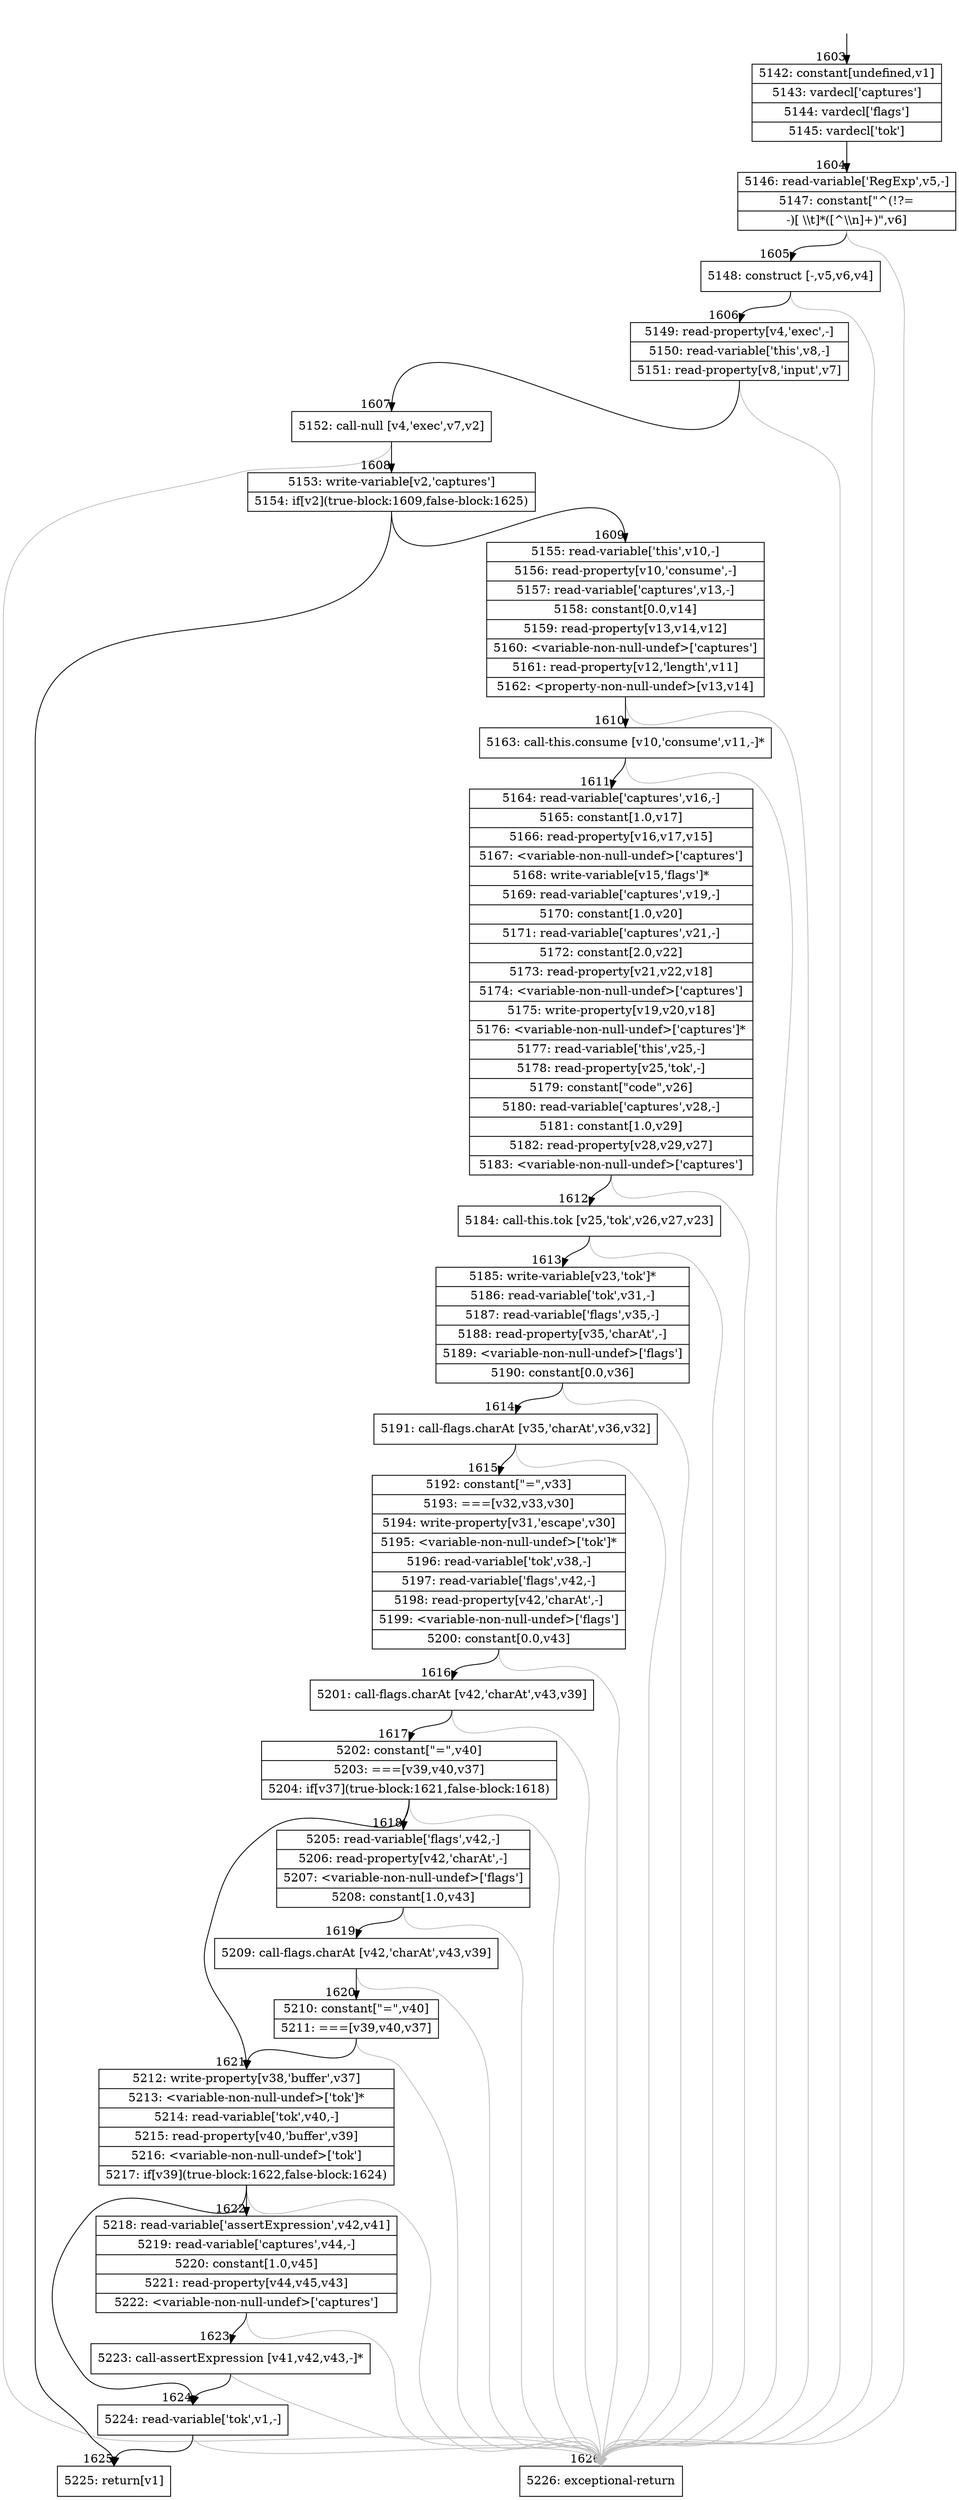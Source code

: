 digraph {
rankdir="TD"
BB_entry95[shape=none,label=""];
BB_entry95 -> BB1603 [tailport=s, headport=n, headlabel="    1603"]
BB1603 [shape=record label="{5142: constant[undefined,v1]|5143: vardecl['captures']|5144: vardecl['flags']|5145: vardecl['tok']}" ] 
BB1603 -> BB1604 [tailport=s, headport=n, headlabel="      1604"]
BB1604 [shape=record label="{5146: read-variable['RegExp',v5,-]|5147: constant[\"^(!?=|-)[ \\\\t]*([^\\\\n]+)\",v6]}" ] 
BB1604 -> BB1605 [tailport=s, headport=n, headlabel="      1605"]
BB1604 -> BB1626 [tailport=s, headport=n, color=gray, headlabel="      1626"]
BB1605 [shape=record label="{5148: construct [-,v5,v6,v4]}" ] 
BB1605 -> BB1606 [tailport=s, headport=n, headlabel="      1606"]
BB1605 -> BB1626 [tailport=s, headport=n, color=gray]
BB1606 [shape=record label="{5149: read-property[v4,'exec',-]|5150: read-variable['this',v8,-]|5151: read-property[v8,'input',v7]}" ] 
BB1606 -> BB1607 [tailport=s, headport=n, headlabel="      1607"]
BB1606 -> BB1626 [tailport=s, headport=n, color=gray]
BB1607 [shape=record label="{5152: call-null [v4,'exec',v7,v2]}" ] 
BB1607 -> BB1608 [tailport=s, headport=n, headlabel="      1608"]
BB1607 -> BB1626 [tailport=s, headport=n, color=gray]
BB1608 [shape=record label="{5153: write-variable[v2,'captures']|5154: if[v2](true-block:1609,false-block:1625)}" ] 
BB1608 -> BB1609 [tailport=s, headport=n, headlabel="      1609"]
BB1608 -> BB1625 [tailport=s, headport=n, headlabel="      1625"]
BB1609 [shape=record label="{5155: read-variable['this',v10,-]|5156: read-property[v10,'consume',-]|5157: read-variable['captures',v13,-]|5158: constant[0.0,v14]|5159: read-property[v13,v14,v12]|5160: \<variable-non-null-undef\>['captures']|5161: read-property[v12,'length',v11]|5162: \<property-non-null-undef\>[v13,v14]}" ] 
BB1609 -> BB1610 [tailport=s, headport=n, headlabel="      1610"]
BB1609 -> BB1626 [tailport=s, headport=n, color=gray]
BB1610 [shape=record label="{5163: call-this.consume [v10,'consume',v11,-]*}" ] 
BB1610 -> BB1611 [tailport=s, headport=n, headlabel="      1611"]
BB1610 -> BB1626 [tailport=s, headport=n, color=gray]
BB1611 [shape=record label="{5164: read-variable['captures',v16,-]|5165: constant[1.0,v17]|5166: read-property[v16,v17,v15]|5167: \<variable-non-null-undef\>['captures']|5168: write-variable[v15,'flags']*|5169: read-variable['captures',v19,-]|5170: constant[1.0,v20]|5171: read-variable['captures',v21,-]|5172: constant[2.0,v22]|5173: read-property[v21,v22,v18]|5174: \<variable-non-null-undef\>['captures']|5175: write-property[v19,v20,v18]|5176: \<variable-non-null-undef\>['captures']*|5177: read-variable['this',v25,-]|5178: read-property[v25,'tok',-]|5179: constant[\"code\",v26]|5180: read-variable['captures',v28,-]|5181: constant[1.0,v29]|5182: read-property[v28,v29,v27]|5183: \<variable-non-null-undef\>['captures']}" ] 
BB1611 -> BB1612 [tailport=s, headport=n, headlabel="      1612"]
BB1611 -> BB1626 [tailport=s, headport=n, color=gray]
BB1612 [shape=record label="{5184: call-this.tok [v25,'tok',v26,v27,v23]}" ] 
BB1612 -> BB1613 [tailport=s, headport=n, headlabel="      1613"]
BB1612 -> BB1626 [tailport=s, headport=n, color=gray]
BB1613 [shape=record label="{5185: write-variable[v23,'tok']*|5186: read-variable['tok',v31,-]|5187: read-variable['flags',v35,-]|5188: read-property[v35,'charAt',-]|5189: \<variable-non-null-undef\>['flags']|5190: constant[0.0,v36]}" ] 
BB1613 -> BB1614 [tailport=s, headport=n, headlabel="      1614"]
BB1613 -> BB1626 [tailport=s, headport=n, color=gray]
BB1614 [shape=record label="{5191: call-flags.charAt [v35,'charAt',v36,v32]}" ] 
BB1614 -> BB1615 [tailport=s, headport=n, headlabel="      1615"]
BB1614 -> BB1626 [tailport=s, headport=n, color=gray]
BB1615 [shape=record label="{5192: constant[\"=\",v33]|5193: ===[v32,v33,v30]|5194: write-property[v31,'escape',v30]|5195: \<variable-non-null-undef\>['tok']*|5196: read-variable['tok',v38,-]|5197: read-variable['flags',v42,-]|5198: read-property[v42,'charAt',-]|5199: \<variable-non-null-undef\>['flags']|5200: constant[0.0,v43]}" ] 
BB1615 -> BB1616 [tailport=s, headport=n, headlabel="      1616"]
BB1615 -> BB1626 [tailport=s, headport=n, color=gray]
BB1616 [shape=record label="{5201: call-flags.charAt [v42,'charAt',v43,v39]}" ] 
BB1616 -> BB1617 [tailport=s, headport=n, headlabel="      1617"]
BB1616 -> BB1626 [tailport=s, headport=n, color=gray]
BB1617 [shape=record label="{5202: constant[\"=\",v40]|5203: ===[v39,v40,v37]|5204: if[v37](true-block:1621,false-block:1618)}" ] 
BB1617 -> BB1621 [tailport=s, headport=n, headlabel="      1621"]
BB1617 -> BB1618 [tailport=s, headport=n, headlabel="      1618"]
BB1617 -> BB1626 [tailport=s, headport=n, color=gray]
BB1618 [shape=record label="{5205: read-variable['flags',v42,-]|5206: read-property[v42,'charAt',-]|5207: \<variable-non-null-undef\>['flags']|5208: constant[1.0,v43]}" ] 
BB1618 -> BB1619 [tailport=s, headport=n, headlabel="      1619"]
BB1618 -> BB1626 [tailport=s, headport=n, color=gray]
BB1619 [shape=record label="{5209: call-flags.charAt [v42,'charAt',v43,v39]}" ] 
BB1619 -> BB1620 [tailport=s, headport=n, headlabel="      1620"]
BB1619 -> BB1626 [tailport=s, headport=n, color=gray]
BB1620 [shape=record label="{5210: constant[\"=\",v40]|5211: ===[v39,v40,v37]}" ] 
BB1620 -> BB1621 [tailport=s, headport=n]
BB1620 -> BB1626 [tailport=s, headport=n, color=gray]
BB1621 [shape=record label="{5212: write-property[v38,'buffer',v37]|5213: \<variable-non-null-undef\>['tok']*|5214: read-variable['tok',v40,-]|5215: read-property[v40,'buffer',v39]|5216: \<variable-non-null-undef\>['tok']|5217: if[v39](true-block:1622,false-block:1624)}" ] 
BB1621 -> BB1622 [tailport=s, headport=n, headlabel="      1622"]
BB1621 -> BB1624 [tailport=s, headport=n, headlabel="      1624"]
BB1621 -> BB1626 [tailport=s, headport=n, color=gray]
BB1622 [shape=record label="{5218: read-variable['assertExpression',v42,v41]|5219: read-variable['captures',v44,-]|5220: constant[1.0,v45]|5221: read-property[v44,v45,v43]|5222: \<variable-non-null-undef\>['captures']}" ] 
BB1622 -> BB1623 [tailport=s, headport=n, headlabel="      1623"]
BB1622 -> BB1626 [tailport=s, headport=n, color=gray]
BB1623 [shape=record label="{5223: call-assertExpression [v41,v42,v43,-]*}" ] 
BB1623 -> BB1624 [tailport=s, headport=n]
BB1623 -> BB1626 [tailport=s, headport=n, color=gray]
BB1624 [shape=record label="{5224: read-variable['tok',v1,-]}" ] 
BB1624 -> BB1625 [tailport=s, headport=n]
BB1624 -> BB1626 [tailport=s, headport=n, color=gray]
BB1625 [shape=record label="{5225: return[v1]}" ] 
BB1626 [shape=record label="{5226: exceptional-return}" ] 
//#$~ 1773
}
